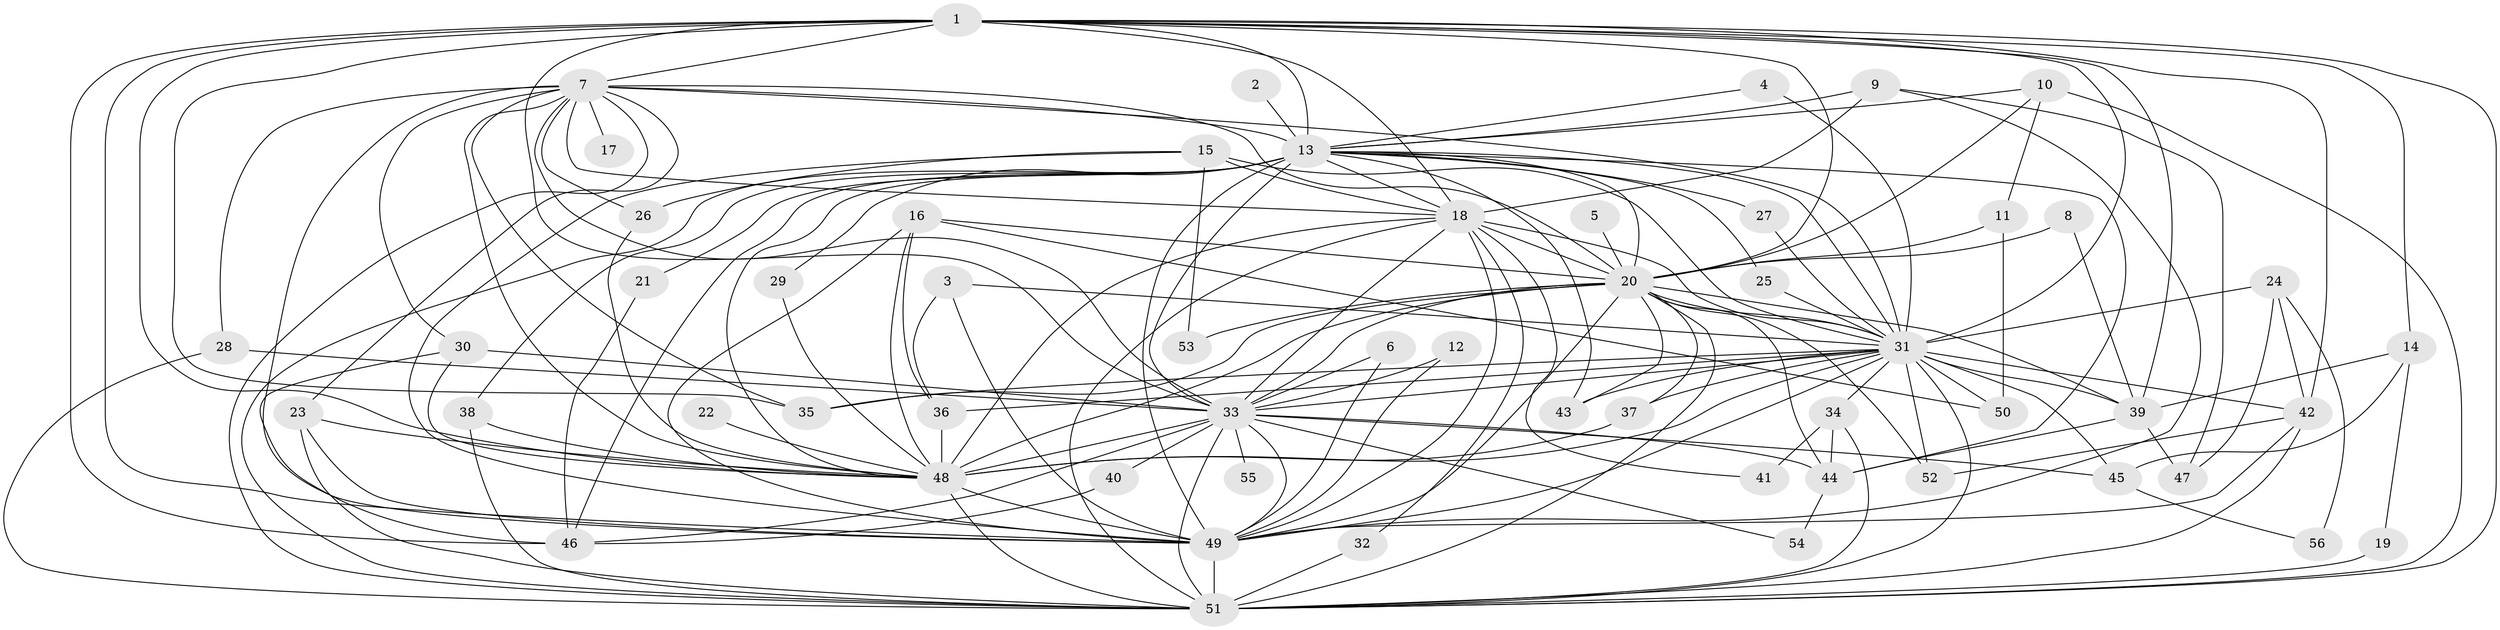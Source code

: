 // original degree distribution, {23: 0.02702702702702703, 16: 0.018018018018018018, 30: 0.009009009009009009, 19: 0.009009009009009009, 24: 0.018018018018018018, 26: 0.009009009009009009, 2: 0.5855855855855856, 3: 0.16216216216216217, 4: 0.09009009009009009, 5: 0.036036036036036036, 8: 0.009009009009009009, 6: 0.02702702702702703}
// Generated by graph-tools (version 1.1) at 2025/01/03/09/25 03:01:34]
// undirected, 56 vertices, 160 edges
graph export_dot {
graph [start="1"]
  node [color=gray90,style=filled];
  1;
  2;
  3;
  4;
  5;
  6;
  7;
  8;
  9;
  10;
  11;
  12;
  13;
  14;
  15;
  16;
  17;
  18;
  19;
  20;
  21;
  22;
  23;
  24;
  25;
  26;
  27;
  28;
  29;
  30;
  31;
  32;
  33;
  34;
  35;
  36;
  37;
  38;
  39;
  40;
  41;
  42;
  43;
  44;
  45;
  46;
  47;
  48;
  49;
  50;
  51;
  52;
  53;
  54;
  55;
  56;
  1 -- 7 [weight=1.0];
  1 -- 13 [weight=1.0];
  1 -- 14 [weight=1.0];
  1 -- 18 [weight=1.0];
  1 -- 20 [weight=1.0];
  1 -- 31 [weight=1.0];
  1 -- 33 [weight=2.0];
  1 -- 35 [weight=1.0];
  1 -- 39 [weight=1.0];
  1 -- 42 [weight=1.0];
  1 -- 46 [weight=1.0];
  1 -- 48 [weight=1.0];
  1 -- 49 [weight=2.0];
  1 -- 51 [weight=1.0];
  2 -- 13 [weight=1.0];
  3 -- 31 [weight=1.0];
  3 -- 36 [weight=1.0];
  3 -- 49 [weight=1.0];
  4 -- 13 [weight=1.0];
  4 -- 31 [weight=1.0];
  5 -- 20 [weight=1.0];
  6 -- 33 [weight=1.0];
  6 -- 49 [weight=1.0];
  7 -- 13 [weight=2.0];
  7 -- 17 [weight=1.0];
  7 -- 18 [weight=1.0];
  7 -- 20 [weight=1.0];
  7 -- 23 [weight=1.0];
  7 -- 26 [weight=1.0];
  7 -- 28 [weight=1.0];
  7 -- 30 [weight=2.0];
  7 -- 31 [weight=2.0];
  7 -- 33 [weight=1.0];
  7 -- 35 [weight=1.0];
  7 -- 48 [weight=1.0];
  7 -- 49 [weight=1.0];
  7 -- 51 [weight=1.0];
  8 -- 20 [weight=1.0];
  8 -- 39 [weight=1.0];
  9 -- 13 [weight=1.0];
  9 -- 18 [weight=1.0];
  9 -- 47 [weight=1.0];
  9 -- 49 [weight=1.0];
  10 -- 11 [weight=1.0];
  10 -- 13 [weight=1.0];
  10 -- 20 [weight=1.0];
  10 -- 51 [weight=1.0];
  11 -- 20 [weight=1.0];
  11 -- 50 [weight=1.0];
  12 -- 33 [weight=1.0];
  12 -- 49 [weight=1.0];
  13 -- 18 [weight=1.0];
  13 -- 20 [weight=1.0];
  13 -- 21 [weight=1.0];
  13 -- 25 [weight=1.0];
  13 -- 27 [weight=1.0];
  13 -- 29 [weight=1.0];
  13 -- 31 [weight=1.0];
  13 -- 33 [weight=2.0];
  13 -- 38 [weight=1.0];
  13 -- 43 [weight=1.0];
  13 -- 44 [weight=1.0];
  13 -- 46 [weight=1.0];
  13 -- 48 [weight=2.0];
  13 -- 49 [weight=2.0];
  13 -- 51 [weight=1.0];
  14 -- 19 [weight=1.0];
  14 -- 39 [weight=1.0];
  14 -- 45 [weight=1.0];
  15 -- 18 [weight=2.0];
  15 -- 26 [weight=1.0];
  15 -- 31 [weight=1.0];
  15 -- 49 [weight=1.0];
  15 -- 53 [weight=2.0];
  16 -- 20 [weight=1.0];
  16 -- 36 [weight=1.0];
  16 -- 48 [weight=1.0];
  16 -- 49 [weight=1.0];
  16 -- 50 [weight=1.0];
  18 -- 20 [weight=1.0];
  18 -- 31 [weight=2.0];
  18 -- 32 [weight=1.0];
  18 -- 33 [weight=1.0];
  18 -- 41 [weight=2.0];
  18 -- 48 [weight=1.0];
  18 -- 49 [weight=1.0];
  18 -- 51 [weight=1.0];
  19 -- 51 [weight=2.0];
  20 -- 31 [weight=1.0];
  20 -- 33 [weight=1.0];
  20 -- 35 [weight=1.0];
  20 -- 37 [weight=1.0];
  20 -- 39 [weight=1.0];
  20 -- 43 [weight=1.0];
  20 -- 44 [weight=1.0];
  20 -- 48 [weight=1.0];
  20 -- 49 [weight=1.0];
  20 -- 51 [weight=2.0];
  20 -- 52 [weight=1.0];
  20 -- 53 [weight=1.0];
  21 -- 46 [weight=1.0];
  22 -- 48 [weight=1.0];
  23 -- 48 [weight=1.0];
  23 -- 49 [weight=1.0];
  23 -- 51 [weight=1.0];
  24 -- 31 [weight=1.0];
  24 -- 42 [weight=1.0];
  24 -- 47 [weight=1.0];
  24 -- 56 [weight=1.0];
  25 -- 31 [weight=1.0];
  26 -- 48 [weight=1.0];
  27 -- 31 [weight=1.0];
  28 -- 33 [weight=1.0];
  28 -- 51 [weight=1.0];
  29 -- 48 [weight=1.0];
  30 -- 33 [weight=1.0];
  30 -- 46 [weight=1.0];
  30 -- 48 [weight=1.0];
  31 -- 33 [weight=1.0];
  31 -- 34 [weight=1.0];
  31 -- 35 [weight=1.0];
  31 -- 36 [weight=1.0];
  31 -- 37 [weight=1.0];
  31 -- 39 [weight=2.0];
  31 -- 42 [weight=1.0];
  31 -- 43 [weight=1.0];
  31 -- 45 [weight=1.0];
  31 -- 48 [weight=1.0];
  31 -- 49 [weight=3.0];
  31 -- 50 [weight=1.0];
  31 -- 51 [weight=1.0];
  31 -- 52 [weight=1.0];
  32 -- 51 [weight=1.0];
  33 -- 40 [weight=1.0];
  33 -- 44 [weight=1.0];
  33 -- 45 [weight=1.0];
  33 -- 46 [weight=1.0];
  33 -- 48 [weight=1.0];
  33 -- 49 [weight=1.0];
  33 -- 51 [weight=1.0];
  33 -- 54 [weight=1.0];
  33 -- 55 [weight=2.0];
  34 -- 41 [weight=1.0];
  34 -- 44 [weight=1.0];
  34 -- 51 [weight=1.0];
  36 -- 48 [weight=1.0];
  37 -- 48 [weight=1.0];
  38 -- 48 [weight=1.0];
  38 -- 51 [weight=1.0];
  39 -- 44 [weight=1.0];
  39 -- 47 [weight=1.0];
  40 -- 46 [weight=1.0];
  42 -- 49 [weight=1.0];
  42 -- 51 [weight=1.0];
  42 -- 52 [weight=1.0];
  44 -- 54 [weight=1.0];
  45 -- 56 [weight=2.0];
  48 -- 49 [weight=3.0];
  48 -- 51 [weight=3.0];
  49 -- 51 [weight=1.0];
}
